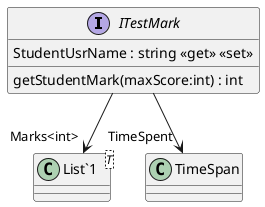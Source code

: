 @startuml
interface ITestMark {
    StudentUsrName : string <<get>> <<set>>
    getStudentMark(maxScore:int) : int
}
class "List`1"<T> {
}
ITestMark --> "Marks<int>" "List`1"
ITestMark --> "TimeSpent" TimeSpan
@enduml
